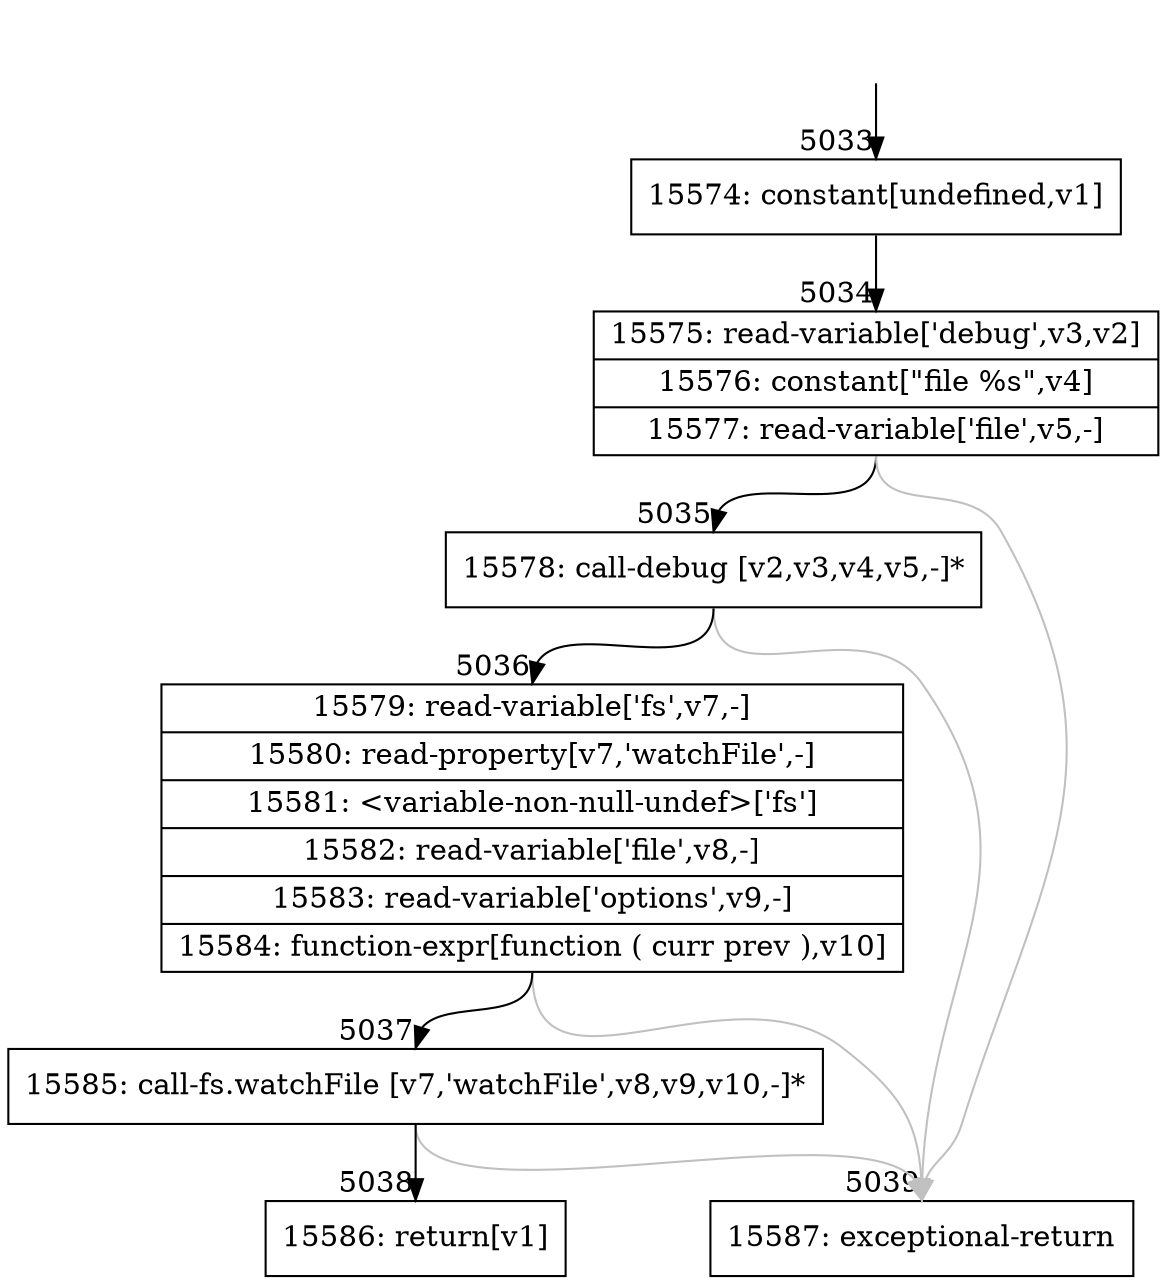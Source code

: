 digraph {
rankdir="TD"
BB_entry445[shape=none,label=""];
BB_entry445 -> BB5033 [tailport=s, headport=n, headlabel="    5033"]
BB5033 [shape=record label="{15574: constant[undefined,v1]}" ] 
BB5033 -> BB5034 [tailport=s, headport=n, headlabel="      5034"]
BB5034 [shape=record label="{15575: read-variable['debug',v3,v2]|15576: constant[\"file %s\",v4]|15577: read-variable['file',v5,-]}" ] 
BB5034 -> BB5035 [tailport=s, headport=n, headlabel="      5035"]
BB5034 -> BB5039 [tailport=s, headport=n, color=gray, headlabel="      5039"]
BB5035 [shape=record label="{15578: call-debug [v2,v3,v4,v5,-]*}" ] 
BB5035 -> BB5036 [tailport=s, headport=n, headlabel="      5036"]
BB5035 -> BB5039 [tailport=s, headport=n, color=gray]
BB5036 [shape=record label="{15579: read-variable['fs',v7,-]|15580: read-property[v7,'watchFile',-]|15581: \<variable-non-null-undef\>['fs']|15582: read-variable['file',v8,-]|15583: read-variable['options',v9,-]|15584: function-expr[function ( curr prev ),v10]}" ] 
BB5036 -> BB5037 [tailport=s, headport=n, headlabel="      5037"]
BB5036 -> BB5039 [tailport=s, headport=n, color=gray]
BB5037 [shape=record label="{15585: call-fs.watchFile [v7,'watchFile',v8,v9,v10,-]*}" ] 
BB5037 -> BB5038 [tailport=s, headport=n, headlabel="      5038"]
BB5037 -> BB5039 [tailport=s, headport=n, color=gray]
BB5038 [shape=record label="{15586: return[v1]}" ] 
BB5039 [shape=record label="{15587: exceptional-return}" ] 
//#$~ 5861
}
